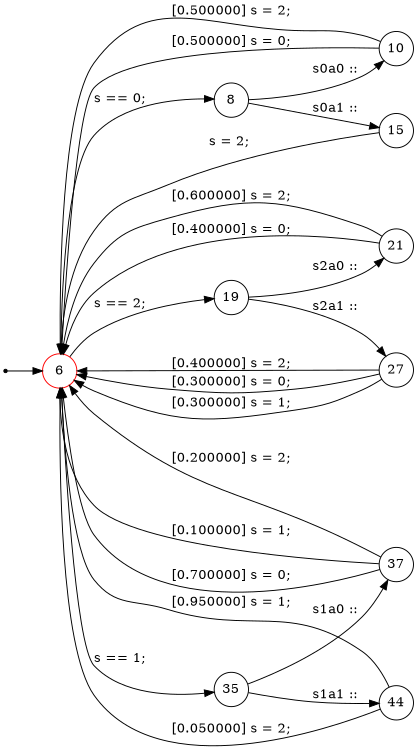 digraph finite_state_machine {
	rankdir=LR
	size="8,5"
	93824993319552 [label = 6, shape = doublecircle, color = red, fixedsize = true]; 
	s93824993319552 [shape = point];
	 93824993319552 [label = 6, shape = circle, color = red, fixedsize = true ];
	 93824993310416 [label = 8, shape = circle, fixedsize = true ];
	 93824993310976 [label = 10, shape = circle, fixedsize = true ];
	 93824993312496 [label = 15, shape = circle, fixedsize = true ];
	 93824993312944 [label = 19, shape = circle, fixedsize = true ];
	 93824993313712 [label = 21, shape = circle, fixedsize = true ];
	 93824993315232 [label = 27, shape = circle, fixedsize = true ];
	 93824993316688 [label = 35, shape = circle, fixedsize = true ];
	 93824993317632 [label = 37, shape = circle, fixedsize = true ];
	 93824993325184 [label = 44, shape = circle, fixedsize = true ];
	s93824993319552 -> 93824993319552;
	93824993319552 -> 93824993310416 [ label = "s == 0; "];
	93824993310416 -> 93824993310976 [ label = "s0a0 :: "];
	93824993310976 -> 93824993319552 [ label = " [0.500000] s = 0; "];
	93824993310976 -> 93824993319552 [ label = " [0.500000] s = 2; "];
	93824993310416 -> 93824993312496 [ label = "s0a1 :: "];
	93824993312496 -> 93824993319552 [ label = "s = 2; "];
	93824993319552 -> 93824993312944 [ label = "s == 2; "];
	93824993312944 -> 93824993313712 [ label = "s2a0 :: "];
	93824993313712 -> 93824993319552 [ label = " [0.400000] s = 0; "];
	93824993313712 -> 93824993319552 [ label = " [0.600000] s = 2; "];
	93824993312944 -> 93824993315232 [ label = "s2a1 :: "];
	93824993315232 -> 93824993319552 [ label = " [0.400000] s = 2; "];
	93824993315232 -> 93824993319552 [ label = " [0.300000] s = 0; "];
	93824993315232 -> 93824993319552 [ label = " [0.300000] s = 1; "];
	93824993319552 -> 93824993316688 [ label = "s == 1; "];
	93824993316688 -> 93824993317632 [ label = "s1a0 :: "];
	93824993317632 -> 93824993319552 [ label = " [0.100000] s = 1; "];
	93824993317632 -> 93824993319552 [ label = " [0.700000] s = 0; "];
	93824993317632 -> 93824993319552 [ label = " [0.200000] s = 2; "];
	93824993316688 -> 93824993325184 [ label = "s1a1 :: "];
	93824993325184 -> 93824993319552 [ label = " [0.950000] s = 1; "];
	93824993325184 -> 93824993319552 [ label = " [0.050000] s = 2; "];
}